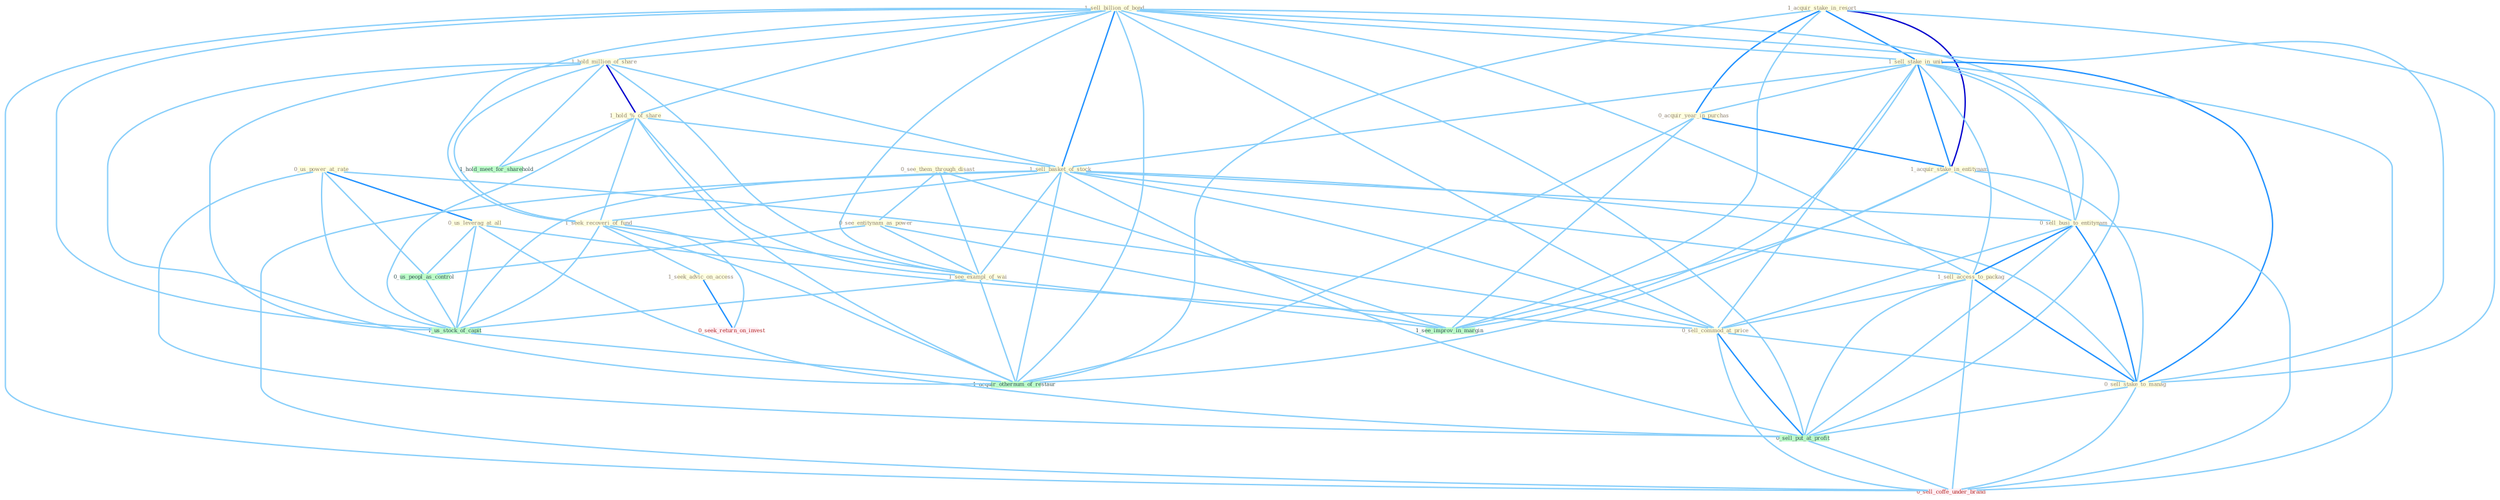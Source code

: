 Graph G{ 
    node
    [shape=polygon,style=filled,width=.5,height=.06,color="#BDFCC9",fixedsize=true,fontsize=4,
    fontcolor="#2f4f4f"];
    {node
    [color="#ffffe0", fontcolor="#8b7d6b"] "1_acquir_stake_in_resort " "1_sell_billion_of_bond " "1_hold_million_of_share " "0_us_power_at_rate " "1_hold_%_of_share " "1_sell_stake_in_unit " "1_sell_basket_of_stock " "0_acquir_year_in_purchas " "0_see_them_through_disast " "1_acquir_stake_in_entitynam " "0_sell_busi_to_entitynam " "1_sell_access_to_packag " "0_us_leverag_at_all " "1_seek_recoveri_of_fund " "0_see_entitynam_as_power " "1_seek_advic_on_access " "1_see_exampl_of_wai " "0_sell_commod_at_price " "0_sell_stake_to_manag "}
{node [color="#fff0f5", fontcolor="#b22222"] "0_seek_return_on_invest " "0_sell_coffe_under_brand "}
edge [color="#B0E2FF"];

	"1_acquir_stake_in_resort " -- "1_sell_stake_in_unit " [w="2", color="#1e90ff" , len=0.8];
	"1_acquir_stake_in_resort " -- "0_acquir_year_in_purchas " [w="2", color="#1e90ff" , len=0.8];
	"1_acquir_stake_in_resort " -- "1_acquir_stake_in_entitynam " [w="3", color="#0000cd" , len=0.6];
	"1_acquir_stake_in_resort " -- "0_sell_stake_to_manag " [w="1", color="#87cefa" ];
	"1_acquir_stake_in_resort " -- "1_see_improv_in_margin " [w="1", color="#87cefa" ];
	"1_acquir_stake_in_resort " -- "1_acquir_othernum_of_restaur " [w="1", color="#87cefa" ];
	"1_sell_billion_of_bond " -- "1_hold_million_of_share " [w="1", color="#87cefa" ];
	"1_sell_billion_of_bond " -- "1_hold_%_of_share " [w="1", color="#87cefa" ];
	"1_sell_billion_of_bond " -- "1_sell_stake_in_unit " [w="1", color="#87cefa" ];
	"1_sell_billion_of_bond " -- "1_sell_basket_of_stock " [w="2", color="#1e90ff" , len=0.8];
	"1_sell_billion_of_bond " -- "0_sell_busi_to_entitynam " [w="1", color="#87cefa" ];
	"1_sell_billion_of_bond " -- "1_sell_access_to_packag " [w="1", color="#87cefa" ];
	"1_sell_billion_of_bond " -- "1_seek_recoveri_of_fund " [w="1", color="#87cefa" ];
	"1_sell_billion_of_bond " -- "1_see_exampl_of_wai " [w="1", color="#87cefa" ];
	"1_sell_billion_of_bond " -- "0_sell_commod_at_price " [w="1", color="#87cefa" ];
	"1_sell_billion_of_bond " -- "0_sell_stake_to_manag " [w="1", color="#87cefa" ];
	"1_sell_billion_of_bond " -- "0_sell_put_at_profit " [w="1", color="#87cefa" ];
	"1_sell_billion_of_bond " -- "1_us_stock_of_capit " [w="1", color="#87cefa" ];
	"1_sell_billion_of_bond " -- "0_sell_coffe_under_brand " [w="1", color="#87cefa" ];
	"1_sell_billion_of_bond " -- "1_acquir_othernum_of_restaur " [w="1", color="#87cefa" ];
	"1_hold_million_of_share " -- "1_hold_%_of_share " [w="3", color="#0000cd" , len=0.6];
	"1_hold_million_of_share " -- "1_sell_basket_of_stock " [w="1", color="#87cefa" ];
	"1_hold_million_of_share " -- "1_seek_recoveri_of_fund " [w="1", color="#87cefa" ];
	"1_hold_million_of_share " -- "1_see_exampl_of_wai " [w="1", color="#87cefa" ];
	"1_hold_million_of_share " -- "1_us_stock_of_capit " [w="1", color="#87cefa" ];
	"1_hold_million_of_share " -- "1_hold_meet_for_sharehold " [w="1", color="#87cefa" ];
	"1_hold_million_of_share " -- "1_acquir_othernum_of_restaur " [w="1", color="#87cefa" ];
	"0_us_power_at_rate " -- "0_us_leverag_at_all " [w="2", color="#1e90ff" , len=0.8];
	"0_us_power_at_rate " -- "0_sell_commod_at_price " [w="1", color="#87cefa" ];
	"0_us_power_at_rate " -- "0_us_peopl_as_control " [w="1", color="#87cefa" ];
	"0_us_power_at_rate " -- "0_sell_put_at_profit " [w="1", color="#87cefa" ];
	"0_us_power_at_rate " -- "1_us_stock_of_capit " [w="1", color="#87cefa" ];
	"1_hold_%_of_share " -- "1_sell_basket_of_stock " [w="1", color="#87cefa" ];
	"1_hold_%_of_share " -- "1_seek_recoveri_of_fund " [w="1", color="#87cefa" ];
	"1_hold_%_of_share " -- "1_see_exampl_of_wai " [w="1", color="#87cefa" ];
	"1_hold_%_of_share " -- "1_us_stock_of_capit " [w="1", color="#87cefa" ];
	"1_hold_%_of_share " -- "1_hold_meet_for_sharehold " [w="1", color="#87cefa" ];
	"1_hold_%_of_share " -- "1_acquir_othernum_of_restaur " [w="1", color="#87cefa" ];
	"1_sell_stake_in_unit " -- "1_sell_basket_of_stock " [w="1", color="#87cefa" ];
	"1_sell_stake_in_unit " -- "0_acquir_year_in_purchas " [w="1", color="#87cefa" ];
	"1_sell_stake_in_unit " -- "1_acquir_stake_in_entitynam " [w="2", color="#1e90ff" , len=0.8];
	"1_sell_stake_in_unit " -- "0_sell_busi_to_entitynam " [w="1", color="#87cefa" ];
	"1_sell_stake_in_unit " -- "1_sell_access_to_packag " [w="1", color="#87cefa" ];
	"1_sell_stake_in_unit " -- "0_sell_commod_at_price " [w="1", color="#87cefa" ];
	"1_sell_stake_in_unit " -- "0_sell_stake_to_manag " [w="2", color="#1e90ff" , len=0.8];
	"1_sell_stake_in_unit " -- "0_sell_put_at_profit " [w="1", color="#87cefa" ];
	"1_sell_stake_in_unit " -- "1_see_improv_in_margin " [w="1", color="#87cefa" ];
	"1_sell_stake_in_unit " -- "0_sell_coffe_under_brand " [w="1", color="#87cefa" ];
	"1_sell_basket_of_stock " -- "0_sell_busi_to_entitynam " [w="1", color="#87cefa" ];
	"1_sell_basket_of_stock " -- "1_sell_access_to_packag " [w="1", color="#87cefa" ];
	"1_sell_basket_of_stock " -- "1_seek_recoveri_of_fund " [w="1", color="#87cefa" ];
	"1_sell_basket_of_stock " -- "1_see_exampl_of_wai " [w="1", color="#87cefa" ];
	"1_sell_basket_of_stock " -- "0_sell_commod_at_price " [w="1", color="#87cefa" ];
	"1_sell_basket_of_stock " -- "0_sell_stake_to_manag " [w="1", color="#87cefa" ];
	"1_sell_basket_of_stock " -- "0_sell_put_at_profit " [w="1", color="#87cefa" ];
	"1_sell_basket_of_stock " -- "1_us_stock_of_capit " [w="1", color="#87cefa" ];
	"1_sell_basket_of_stock " -- "0_sell_coffe_under_brand " [w="1", color="#87cefa" ];
	"1_sell_basket_of_stock " -- "1_acquir_othernum_of_restaur " [w="1", color="#87cefa" ];
	"0_acquir_year_in_purchas " -- "1_acquir_stake_in_entitynam " [w="2", color="#1e90ff" , len=0.8];
	"0_acquir_year_in_purchas " -- "1_see_improv_in_margin " [w="1", color="#87cefa" ];
	"0_acquir_year_in_purchas " -- "1_acquir_othernum_of_restaur " [w="1", color="#87cefa" ];
	"0_see_them_through_disast " -- "0_see_entitynam_as_power " [w="1", color="#87cefa" ];
	"0_see_them_through_disast " -- "1_see_exampl_of_wai " [w="1", color="#87cefa" ];
	"0_see_them_through_disast " -- "1_see_improv_in_margin " [w="1", color="#87cefa" ];
	"1_acquir_stake_in_entitynam " -- "0_sell_busi_to_entitynam " [w="1", color="#87cefa" ];
	"1_acquir_stake_in_entitynam " -- "0_sell_stake_to_manag " [w="1", color="#87cefa" ];
	"1_acquir_stake_in_entitynam " -- "1_see_improv_in_margin " [w="1", color="#87cefa" ];
	"1_acquir_stake_in_entitynam " -- "1_acquir_othernum_of_restaur " [w="1", color="#87cefa" ];
	"0_sell_busi_to_entitynam " -- "1_sell_access_to_packag " [w="2", color="#1e90ff" , len=0.8];
	"0_sell_busi_to_entitynam " -- "0_sell_commod_at_price " [w="1", color="#87cefa" ];
	"0_sell_busi_to_entitynam " -- "0_sell_stake_to_manag " [w="2", color="#1e90ff" , len=0.8];
	"0_sell_busi_to_entitynam " -- "0_sell_put_at_profit " [w="1", color="#87cefa" ];
	"0_sell_busi_to_entitynam " -- "0_sell_coffe_under_brand " [w="1", color="#87cefa" ];
	"1_sell_access_to_packag " -- "0_sell_commod_at_price " [w="1", color="#87cefa" ];
	"1_sell_access_to_packag " -- "0_sell_stake_to_manag " [w="2", color="#1e90ff" , len=0.8];
	"1_sell_access_to_packag " -- "0_sell_put_at_profit " [w="1", color="#87cefa" ];
	"1_sell_access_to_packag " -- "0_sell_coffe_under_brand " [w="1", color="#87cefa" ];
	"0_us_leverag_at_all " -- "0_sell_commod_at_price " [w="1", color="#87cefa" ];
	"0_us_leverag_at_all " -- "0_us_peopl_as_control " [w="1", color="#87cefa" ];
	"0_us_leverag_at_all " -- "0_sell_put_at_profit " [w="1", color="#87cefa" ];
	"0_us_leverag_at_all " -- "1_us_stock_of_capit " [w="1", color="#87cefa" ];
	"1_seek_recoveri_of_fund " -- "1_seek_advic_on_access " [w="1", color="#87cefa" ];
	"1_seek_recoveri_of_fund " -- "1_see_exampl_of_wai " [w="1", color="#87cefa" ];
	"1_seek_recoveri_of_fund " -- "0_seek_return_on_invest " [w="1", color="#87cefa" ];
	"1_seek_recoveri_of_fund " -- "1_us_stock_of_capit " [w="1", color="#87cefa" ];
	"1_seek_recoveri_of_fund " -- "1_acquir_othernum_of_restaur " [w="1", color="#87cefa" ];
	"0_see_entitynam_as_power " -- "1_see_exampl_of_wai " [w="1", color="#87cefa" ];
	"0_see_entitynam_as_power " -- "0_us_peopl_as_control " [w="1", color="#87cefa" ];
	"0_see_entitynam_as_power " -- "1_see_improv_in_margin " [w="1", color="#87cefa" ];
	"1_seek_advic_on_access " -- "0_seek_return_on_invest " [w="2", color="#1e90ff" , len=0.8];
	"1_see_exampl_of_wai " -- "1_us_stock_of_capit " [w="1", color="#87cefa" ];
	"1_see_exampl_of_wai " -- "1_see_improv_in_margin " [w="1", color="#87cefa" ];
	"1_see_exampl_of_wai " -- "1_acquir_othernum_of_restaur " [w="1", color="#87cefa" ];
	"0_sell_commod_at_price " -- "0_sell_stake_to_manag " [w="1", color="#87cefa" ];
	"0_sell_commod_at_price " -- "0_sell_put_at_profit " [w="2", color="#1e90ff" , len=0.8];
	"0_sell_commod_at_price " -- "0_sell_coffe_under_brand " [w="1", color="#87cefa" ];
	"0_sell_stake_to_manag " -- "0_sell_put_at_profit " [w="1", color="#87cefa" ];
	"0_sell_stake_to_manag " -- "0_sell_coffe_under_brand " [w="1", color="#87cefa" ];
	"0_us_peopl_as_control " -- "1_us_stock_of_capit " [w="1", color="#87cefa" ];
	"0_sell_put_at_profit " -- "0_sell_coffe_under_brand " [w="1", color="#87cefa" ];
	"1_us_stock_of_capit " -- "1_acquir_othernum_of_restaur " [w="1", color="#87cefa" ];
}